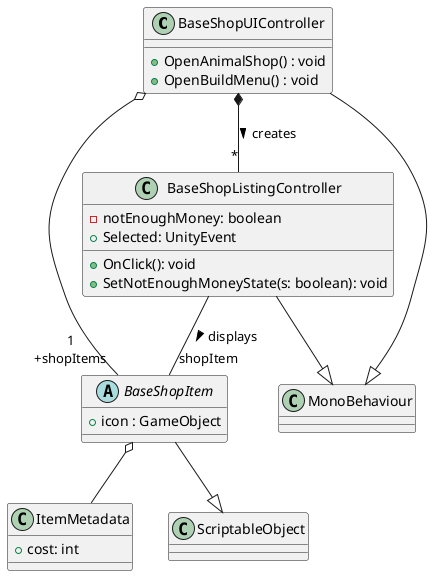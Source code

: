 @startuml base_shop

class BaseShopUIController{
    + OpenAnimalShop() : void
    + OpenBuildMenu() : void
}

class BaseShopListingController{
    -notEnoughMoney: boolean
    +Selected: UnityEvent
    +OnClick(): void
    +SetNotEnoughMoneyState(s: boolean): void
}

abstract class BaseShopItem{
    + icon : GameObject
}

class ItemMetadata{
    +cost: int
}

BaseShopItem --|> ScriptableObject
BaseShopUIController --|> MonoBehaviour
BaseShopListingController --|> MonoBehaviour

BaseShopUIController  o-- "1\n+shopItems" BaseShopItem

BaseShopUIController *-- "*" BaseShopListingController : creates >

BaseShopListingController -- "shopItem" BaseShopItem : displays >


BaseShopItem o-- ItemMetadata
@enduml